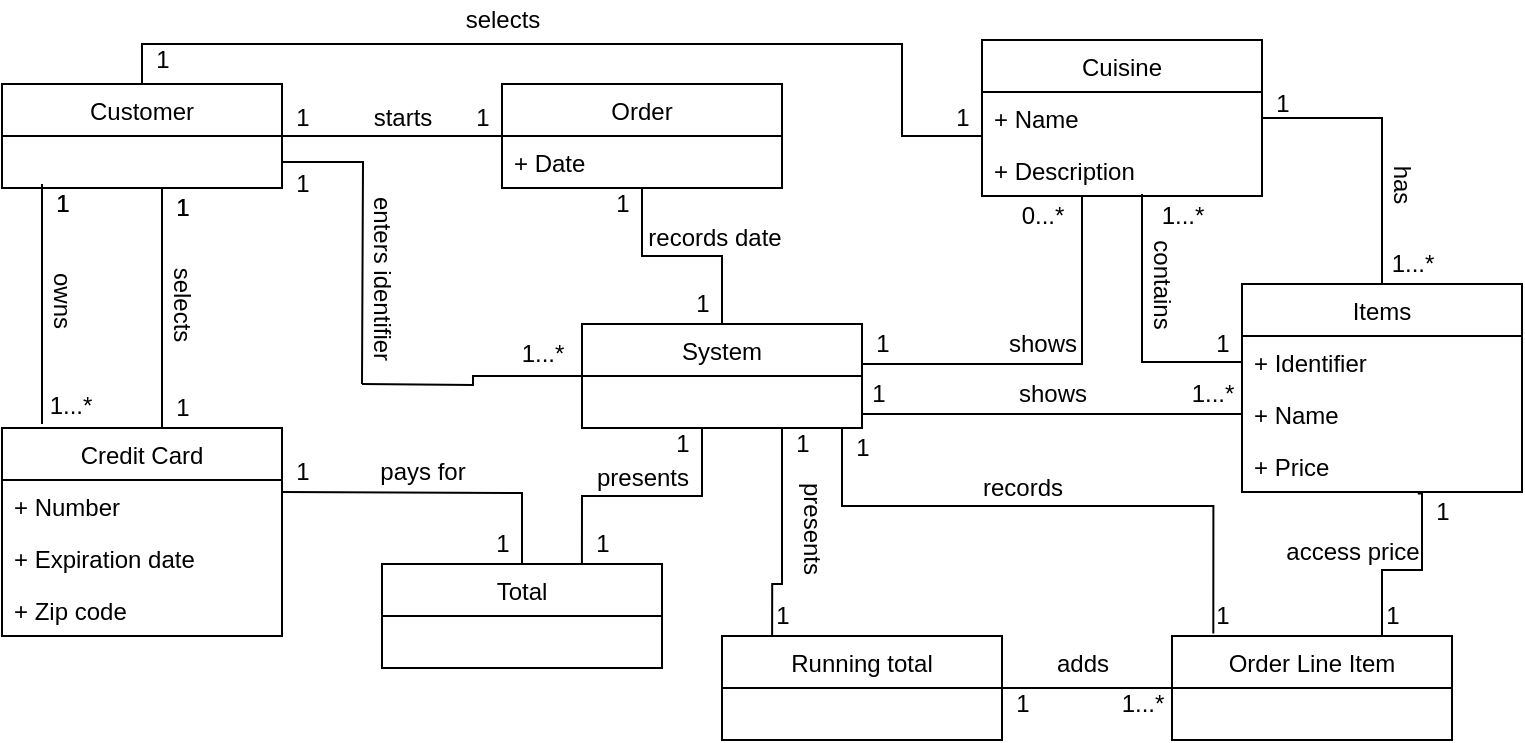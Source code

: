 <mxfile version="14.3.0" type="github">
  <diagram id="qcXoTjfuD326Q-cp0WSE" name="Page-1">
    <mxGraphModel dx="1146" dy="423" grid="1" gridSize="10" guides="1" tooltips="1" connect="1" arrows="1" fold="1" page="1" pageScale="1" pageWidth="850" pageHeight="1100" math="0" shadow="0">
      <root>
        <mxCell id="0" />
        <mxCell id="1" parent="0" />
        <mxCell id="vu7AOW-ozLHc7XYZLCrP-42" style="edgeStyle=orthogonalEdgeStyle;rounded=0;orthogonalLoop=1;jettySize=auto;html=1;entryX=0.5;entryY=0;entryDx=0;entryDy=0;endArrow=none;endFill=0;" edge="1" parent="1">
          <mxGeometry relative="1" as="geometry">
            <mxPoint x="70" y="130" as="sourcePoint" />
            <mxPoint x="70" y="250" as="targetPoint" />
          </mxGeometry>
        </mxCell>
        <mxCell id="vu7AOW-ozLHc7XYZLCrP-46" style="edgeStyle=orthogonalEdgeStyle;rounded=0;orthogonalLoop=1;jettySize=auto;html=1;entryX=0;entryY=0.5;entryDx=0;entryDy=0;endArrow=none;endFill=0;" edge="1" parent="1" source="vu7AOW-ozLHc7XYZLCrP-2" target="vu7AOW-ozLHc7XYZLCrP-23">
          <mxGeometry relative="1" as="geometry" />
        </mxCell>
        <mxCell id="vu7AOW-ozLHc7XYZLCrP-64" style="edgeStyle=orthogonalEdgeStyle;rounded=0;orthogonalLoop=1;jettySize=auto;html=1;endArrow=none;endFill=0;entryX=0;entryY=0.846;entryDx=0;entryDy=0;entryPerimeter=0;" edge="1" parent="1" source="vu7AOW-ozLHc7XYZLCrP-2" target="vu7AOW-ozLHc7XYZLCrP-7">
          <mxGeometry relative="1" as="geometry">
            <mxPoint x="500" y="106" as="targetPoint" />
            <Array as="points">
              <mxPoint x="120" y="60" />
              <mxPoint x="500" y="60" />
              <mxPoint x="500" y="106" />
            </Array>
          </mxGeometry>
        </mxCell>
        <mxCell id="vu7AOW-ozLHc7XYZLCrP-115" style="edgeStyle=orthogonalEdgeStyle;rounded=0;orthogonalLoop=1;jettySize=auto;html=1;exitX=1;exitY=0.75;exitDx=0;exitDy=0;endArrow=none;endFill=0;" edge="1" parent="1" source="vu7AOW-ozLHc7XYZLCrP-2">
          <mxGeometry relative="1" as="geometry">
            <mxPoint x="230" y="230" as="targetPoint" />
          </mxGeometry>
        </mxCell>
        <mxCell id="vu7AOW-ozLHc7XYZLCrP-2" value="Customer" style="swimlane;fontStyle=0;childLayout=stackLayout;horizontal=1;startSize=26;fillColor=none;horizontalStack=0;resizeParent=1;resizeParentMax=0;resizeLast=0;collapsible=1;marginBottom=0;" vertex="1" parent="1">
          <mxGeometry x="50" y="80" width="140" height="52" as="geometry">
            <mxRectangle x="100" y="60" width="90" height="26" as="alternateBounds" />
          </mxGeometry>
        </mxCell>
        <mxCell id="vu7AOW-ozLHc7XYZLCrP-6" value="Cuisine" style="swimlane;fontStyle=0;childLayout=stackLayout;horizontal=1;startSize=26;fillColor=none;horizontalStack=0;resizeParent=1;resizeParentMax=0;resizeLast=0;collapsible=1;marginBottom=0;" vertex="1" parent="1">
          <mxGeometry x="540" y="58" width="140" height="78" as="geometry">
            <mxRectangle x="100" y="60" width="90" height="26" as="alternateBounds" />
          </mxGeometry>
        </mxCell>
        <mxCell id="vu7AOW-ozLHc7XYZLCrP-7" value="+ Name" style="text;strokeColor=none;fillColor=none;align=left;verticalAlign=top;spacingLeft=4;spacingRight=4;overflow=hidden;rotatable=0;points=[[0,0.5],[1,0.5]];portConstraint=eastwest;" vertex="1" parent="vu7AOW-ozLHc7XYZLCrP-6">
          <mxGeometry y="26" width="140" height="26" as="geometry" />
        </mxCell>
        <mxCell id="vu7AOW-ozLHc7XYZLCrP-8" value="+ Description" style="text;strokeColor=none;fillColor=none;align=left;verticalAlign=top;spacingLeft=4;spacingRight=4;overflow=hidden;rotatable=0;points=[[0,0.5],[1,0.5]];portConstraint=eastwest;" vertex="1" parent="vu7AOW-ozLHc7XYZLCrP-6">
          <mxGeometry y="52" width="140" height="26" as="geometry" />
        </mxCell>
        <mxCell id="vu7AOW-ozLHc7XYZLCrP-15" value="Credit Card" style="swimlane;fontStyle=0;childLayout=stackLayout;horizontal=1;startSize=26;fillColor=none;horizontalStack=0;resizeParent=1;resizeParentMax=0;resizeLast=0;collapsible=1;marginBottom=0;" vertex="1" parent="1">
          <mxGeometry x="50" y="252" width="140" height="104" as="geometry">
            <mxRectangle x="100" y="60" width="90" height="26" as="alternateBounds" />
          </mxGeometry>
        </mxCell>
        <mxCell id="vu7AOW-ozLHc7XYZLCrP-16" value="+ Number" style="text;strokeColor=none;fillColor=none;align=left;verticalAlign=top;spacingLeft=4;spacingRight=4;overflow=hidden;rotatable=0;points=[[0,0.5],[1,0.5]];portConstraint=eastwest;" vertex="1" parent="vu7AOW-ozLHc7XYZLCrP-15">
          <mxGeometry y="26" width="140" height="26" as="geometry" />
        </mxCell>
        <mxCell id="vu7AOW-ozLHc7XYZLCrP-17" value="+ Expiration date" style="text;strokeColor=none;fillColor=none;align=left;verticalAlign=top;spacingLeft=4;spacingRight=4;overflow=hidden;rotatable=0;points=[[0,0.5],[1,0.5]];portConstraint=eastwest;" vertex="1" parent="vu7AOW-ozLHc7XYZLCrP-15">
          <mxGeometry y="52" width="140" height="26" as="geometry" />
        </mxCell>
        <mxCell id="vu7AOW-ozLHc7XYZLCrP-18" value="+ Zip code" style="text;strokeColor=none;fillColor=none;align=left;verticalAlign=top;spacingLeft=4;spacingRight=4;overflow=hidden;rotatable=0;points=[[0,0.5],[1,0.5]];portConstraint=eastwest;" vertex="1" parent="vu7AOW-ozLHc7XYZLCrP-15">
          <mxGeometry y="78" width="140" height="26" as="geometry" />
        </mxCell>
        <mxCell id="vu7AOW-ozLHc7XYZLCrP-84" style="edgeStyle=orthogonalEdgeStyle;rounded=0;orthogonalLoop=1;jettySize=auto;html=1;exitX=0.75;exitY=0;exitDx=0;exitDy=0;endArrow=none;endFill=0;entryX=-0.106;entryY=0.039;entryDx=0;entryDy=0;entryPerimeter=0;" edge="1" parent="1" source="vu7AOW-ozLHc7XYZLCrP-19" target="vu7AOW-ozLHc7XYZLCrP-86">
          <mxGeometry relative="1" as="geometry">
            <mxPoint x="760" y="290" as="targetPoint" />
            <Array as="points">
              <mxPoint x="740" y="323" />
              <mxPoint x="760" y="323" />
              <mxPoint x="760" y="285" />
            </Array>
          </mxGeometry>
        </mxCell>
        <mxCell id="vu7AOW-ozLHc7XYZLCrP-19" value="Order Line Item" style="swimlane;fontStyle=0;childLayout=stackLayout;horizontal=1;startSize=26;fillColor=none;horizontalStack=0;resizeParent=1;resizeParentMax=0;resizeLast=0;collapsible=1;marginBottom=0;" vertex="1" parent="1">
          <mxGeometry x="635" y="356" width="140" height="52" as="geometry">
            <mxRectangle x="100" y="60" width="90" height="26" as="alternateBounds" />
          </mxGeometry>
        </mxCell>
        <mxCell id="vu7AOW-ozLHc7XYZLCrP-69" style="edgeStyle=orthogonalEdgeStyle;rounded=0;orthogonalLoop=1;jettySize=auto;html=1;entryX=0.5;entryY=0;entryDx=0;entryDy=0;endArrow=none;endFill=0;" edge="1" parent="1" source="vu7AOW-ozLHc7XYZLCrP-23" target="vu7AOW-ozLHc7XYZLCrP-31">
          <mxGeometry relative="1" as="geometry" />
        </mxCell>
        <mxCell id="vu7AOW-ozLHc7XYZLCrP-23" value="Order" style="swimlane;fontStyle=0;childLayout=stackLayout;horizontal=1;startSize=26;fillColor=none;horizontalStack=0;resizeParent=1;resizeParentMax=0;resizeLast=0;collapsible=1;marginBottom=0;" vertex="1" parent="1">
          <mxGeometry x="300" y="80" width="140" height="52" as="geometry">
            <mxRectangle x="100" y="60" width="90" height="26" as="alternateBounds" />
          </mxGeometry>
        </mxCell>
        <mxCell id="vu7AOW-ozLHc7XYZLCrP-74" value="+ Date" style="text;strokeColor=none;fillColor=none;align=left;verticalAlign=top;spacingLeft=4;spacingRight=4;overflow=hidden;rotatable=0;points=[[0,0.5],[1,0.5]];portConstraint=eastwest;" vertex="1" parent="vu7AOW-ozLHc7XYZLCrP-23">
          <mxGeometry y="26" width="140" height="26" as="geometry" />
        </mxCell>
        <mxCell id="vu7AOW-ozLHc7XYZLCrP-88" style="edgeStyle=orthogonalEdgeStyle;rounded=0;orthogonalLoop=1;jettySize=auto;html=1;exitX=1;exitY=0.5;exitDx=0;exitDy=0;entryX=0;entryY=0.5;entryDx=0;entryDy=0;endArrow=none;endFill=0;" edge="1" parent="1" source="vu7AOW-ozLHc7XYZLCrP-27" target="vu7AOW-ozLHc7XYZLCrP-19">
          <mxGeometry relative="1" as="geometry" />
        </mxCell>
        <mxCell id="vu7AOW-ozLHc7XYZLCrP-27" value="Running total" style="swimlane;fontStyle=0;childLayout=stackLayout;horizontal=1;startSize=26;fillColor=none;horizontalStack=0;resizeParent=1;resizeParentMax=0;resizeLast=0;collapsible=1;marginBottom=0;" vertex="1" parent="1">
          <mxGeometry x="410" y="356" width="140" height="52" as="geometry">
            <mxRectangle x="100" y="60" width="90" height="26" as="alternateBounds" />
          </mxGeometry>
        </mxCell>
        <mxCell id="vu7AOW-ozLHc7XYZLCrP-51" style="edgeStyle=orthogonalEdgeStyle;rounded=0;orthogonalLoop=1;jettySize=auto;html=1;endArrow=none;endFill=0;" edge="1" parent="1" source="vu7AOW-ozLHc7XYZLCrP-31" target="vu7AOW-ozLHc7XYZLCrP-8">
          <mxGeometry relative="1" as="geometry">
            <mxPoint x="610" y="140" as="targetPoint" />
            <Array as="points">
              <mxPoint x="590" y="220" />
            </Array>
          </mxGeometry>
        </mxCell>
        <mxCell id="vu7AOW-ozLHc7XYZLCrP-76" style="edgeStyle=orthogonalEdgeStyle;rounded=0;orthogonalLoop=1;jettySize=auto;html=1;exitX=0.75;exitY=1;exitDx=0;exitDy=0;entryX=0.283;entryY=0.939;entryDx=0;entryDy=0;entryPerimeter=0;endArrow=none;endFill=0;" edge="1" parent="1" source="vu7AOW-ozLHc7XYZLCrP-31" target="vu7AOW-ozLHc7XYZLCrP-87">
          <mxGeometry relative="1" as="geometry">
            <Array as="points">
              <mxPoint x="470" y="252" />
              <mxPoint x="470" y="291" />
              <mxPoint x="656" y="291" />
            </Array>
          </mxGeometry>
        </mxCell>
        <mxCell id="vu7AOW-ozLHc7XYZLCrP-79" style="edgeStyle=orthogonalEdgeStyle;rounded=0;orthogonalLoop=1;jettySize=auto;html=1;exitX=0.75;exitY=1;exitDx=0;exitDy=0;entryX=0.179;entryY=0;entryDx=0;entryDy=0;entryPerimeter=0;endArrow=none;endFill=0;" edge="1" parent="1" source="vu7AOW-ozLHc7XYZLCrP-31" target="vu7AOW-ozLHc7XYZLCrP-27">
          <mxGeometry relative="1" as="geometry">
            <Array as="points">
              <mxPoint x="440" y="252" />
              <mxPoint x="440" y="330" />
            </Array>
          </mxGeometry>
        </mxCell>
        <mxCell id="vu7AOW-ozLHc7XYZLCrP-102" style="edgeStyle=orthogonalEdgeStyle;rounded=0;orthogonalLoop=1;jettySize=auto;html=1;exitX=0.25;exitY=1;exitDx=0;exitDy=0;entryX=0.714;entryY=0;entryDx=0;entryDy=0;entryPerimeter=0;endArrow=none;endFill=0;" edge="1" parent="1" source="vu7AOW-ozLHc7XYZLCrP-31" target="vu7AOW-ozLHc7XYZLCrP-41">
          <mxGeometry relative="1" as="geometry">
            <Array as="points">
              <mxPoint x="400" y="252" />
              <mxPoint x="400" y="286" />
              <mxPoint x="340" y="286" />
            </Array>
          </mxGeometry>
        </mxCell>
        <mxCell id="vu7AOW-ozLHc7XYZLCrP-109" style="edgeStyle=orthogonalEdgeStyle;rounded=0;orthogonalLoop=1;jettySize=auto;html=1;exitX=1;exitY=0.75;exitDx=0;exitDy=0;endArrow=none;endFill=0;" edge="1" parent="1" source="vu7AOW-ozLHc7XYZLCrP-31">
          <mxGeometry relative="1" as="geometry">
            <mxPoint x="667" y="245" as="targetPoint" />
            <Array as="points">
              <mxPoint x="480" y="245" />
              <mxPoint x="667" y="245" />
            </Array>
          </mxGeometry>
        </mxCell>
        <mxCell id="vu7AOW-ozLHc7XYZLCrP-116" style="edgeStyle=orthogonalEdgeStyle;rounded=0;orthogonalLoop=1;jettySize=auto;html=1;exitX=0;exitY=0.5;exitDx=0;exitDy=0;endArrow=none;endFill=0;" edge="1" parent="1" source="vu7AOW-ozLHc7XYZLCrP-31">
          <mxGeometry relative="1" as="geometry">
            <mxPoint x="230" y="230" as="targetPoint" />
          </mxGeometry>
        </mxCell>
        <mxCell id="vu7AOW-ozLHc7XYZLCrP-31" value="System" style="swimlane;fontStyle=0;childLayout=stackLayout;horizontal=1;startSize=26;fillColor=none;horizontalStack=0;resizeParent=1;resizeParentMax=0;resizeLast=0;collapsible=1;marginBottom=0;" vertex="1" parent="1">
          <mxGeometry x="340" y="200" width="140" height="52" as="geometry">
            <mxRectangle x="100" y="60" width="90" height="26" as="alternateBounds" />
          </mxGeometry>
        </mxCell>
        <mxCell id="vu7AOW-ozLHc7XYZLCrP-37" value="Items" style="swimlane;fontStyle=0;childLayout=stackLayout;horizontal=1;startSize=26;fillColor=none;horizontalStack=0;resizeParent=1;resizeParentMax=0;resizeLast=0;collapsible=1;marginBottom=0;" vertex="1" parent="1">
          <mxGeometry x="670" y="180" width="140" height="104" as="geometry">
            <mxRectangle x="100" y="60" width="90" height="26" as="alternateBounds" />
          </mxGeometry>
        </mxCell>
        <mxCell id="vu7AOW-ozLHc7XYZLCrP-38" value="+ Identifier" style="text;strokeColor=none;fillColor=none;align=left;verticalAlign=top;spacingLeft=4;spacingRight=4;overflow=hidden;rotatable=0;points=[[0,0.5],[1,0.5]];portConstraint=eastwest;" vertex="1" parent="vu7AOW-ozLHc7XYZLCrP-37">
          <mxGeometry y="26" width="140" height="26" as="geometry" />
        </mxCell>
        <mxCell id="vu7AOW-ozLHc7XYZLCrP-39" value="+ Name" style="text;strokeColor=none;fillColor=none;align=left;verticalAlign=top;spacingLeft=4;spacingRight=4;overflow=hidden;rotatable=0;points=[[0,0.5],[1,0.5]];portConstraint=eastwest;" vertex="1" parent="vu7AOW-ozLHc7XYZLCrP-37">
          <mxGeometry y="52" width="140" height="26" as="geometry" />
        </mxCell>
        <mxCell id="vu7AOW-ozLHc7XYZLCrP-40" value="+ Price" style="text;strokeColor=none;fillColor=none;align=left;verticalAlign=top;spacingLeft=4;spacingRight=4;overflow=hidden;rotatable=0;points=[[0,0.5],[1,0.5]];portConstraint=eastwest;" vertex="1" parent="vu7AOW-ozLHc7XYZLCrP-37">
          <mxGeometry y="78" width="140" height="26" as="geometry" />
        </mxCell>
        <mxCell id="vu7AOW-ozLHc7XYZLCrP-41" value="Total" style="swimlane;fontStyle=0;childLayout=stackLayout;horizontal=1;startSize=26;fillColor=none;horizontalStack=0;resizeParent=1;resizeParentMax=0;resizeLast=0;collapsible=1;marginBottom=0;" vertex="1" parent="1">
          <mxGeometry x="240" y="320" width="140" height="52" as="geometry">
            <mxRectangle x="100" y="60" width="90" height="26" as="alternateBounds" />
          </mxGeometry>
        </mxCell>
        <mxCell id="vu7AOW-ozLHc7XYZLCrP-43" value="1...*" style="text;html=1;align=center;verticalAlign=middle;resizable=0;points=[];autosize=1;" vertex="1" parent="1">
          <mxGeometry x="64" y="231" width="40" height="20" as="geometry" />
        </mxCell>
        <mxCell id="vu7AOW-ozLHc7XYZLCrP-44" value="1" style="text;html=1;align=center;verticalAlign=middle;resizable=0;points=[];autosize=1;" vertex="1" parent="1">
          <mxGeometry x="70" y="130" width="20" height="20" as="geometry" />
        </mxCell>
        <mxCell id="vu7AOW-ozLHc7XYZLCrP-45" value="owns" style="text;html=1;align=center;verticalAlign=middle;resizable=0;points=[];autosize=1;rotation=90;" vertex="1" parent="1">
          <mxGeometry x="60" y="178" width="40" height="20" as="geometry" />
        </mxCell>
        <mxCell id="vu7AOW-ozLHc7XYZLCrP-47" value="starts" style="text;html=1;align=center;verticalAlign=middle;resizable=0;points=[];autosize=1;rotation=0;" vertex="1" parent="1">
          <mxGeometry x="230" y="87" width="40" height="20" as="geometry" />
        </mxCell>
        <mxCell id="vu7AOW-ozLHc7XYZLCrP-48" value="1" style="text;html=1;align=center;verticalAlign=middle;resizable=0;points=[];autosize=1;" vertex="1" parent="1">
          <mxGeometry x="190" y="87" width="20" height="20" as="geometry" />
        </mxCell>
        <mxCell id="vu7AOW-ozLHc7XYZLCrP-49" value="1" style="text;html=1;align=center;verticalAlign=middle;resizable=0;points=[];autosize=1;" vertex="1" parent="1">
          <mxGeometry x="280" y="87" width="20" height="20" as="geometry" />
        </mxCell>
        <mxCell id="vu7AOW-ozLHc7XYZLCrP-52" value="1" style="text;html=1;align=center;verticalAlign=middle;resizable=0;points=[];autosize=1;" vertex="1" parent="1">
          <mxGeometry x="480" y="200" width="20" height="20" as="geometry" />
        </mxCell>
        <mxCell id="vu7AOW-ozLHc7XYZLCrP-53" value="shows" style="text;html=1;align=center;verticalAlign=middle;resizable=0;points=[];autosize=1;rotation=0;" vertex="1" parent="1">
          <mxGeometry x="545" y="200" width="50" height="20" as="geometry" />
        </mxCell>
        <mxCell id="vu7AOW-ozLHc7XYZLCrP-54" value="0...*" style="text;html=1;align=center;verticalAlign=middle;resizable=0;points=[];autosize=1;" vertex="1" parent="1">
          <mxGeometry x="550" y="136" width="40" height="20" as="geometry" />
        </mxCell>
        <mxCell id="vu7AOW-ozLHc7XYZLCrP-55" style="edgeStyle=orthogonalEdgeStyle;rounded=0;orthogonalLoop=1;jettySize=auto;html=1;entryX=0.5;entryY=0;entryDx=0;entryDy=0;endArrow=none;endFill=0;" edge="1" parent="1" source="vu7AOW-ozLHc7XYZLCrP-7" target="vu7AOW-ozLHc7XYZLCrP-37">
          <mxGeometry relative="1" as="geometry" />
        </mxCell>
        <mxCell id="vu7AOW-ozLHc7XYZLCrP-56" value="has" style="text;html=1;align=center;verticalAlign=middle;resizable=0;points=[];autosize=1;rotation=90;" vertex="1" parent="1">
          <mxGeometry x="735" y="120" width="30" height="20" as="geometry" />
        </mxCell>
        <mxCell id="vu7AOW-ozLHc7XYZLCrP-57" value="1" style="text;html=1;align=center;verticalAlign=middle;resizable=0;points=[];autosize=1;" vertex="1" parent="1">
          <mxGeometry x="680" y="80" width="20" height="20" as="geometry" />
        </mxCell>
        <mxCell id="vu7AOW-ozLHc7XYZLCrP-58" value="1...*" style="text;html=1;align=center;verticalAlign=middle;resizable=0;points=[];autosize=1;" vertex="1" parent="1">
          <mxGeometry x="735" y="160" width="40" height="20" as="geometry" />
        </mxCell>
        <mxCell id="vu7AOW-ozLHc7XYZLCrP-59" style="edgeStyle=orthogonalEdgeStyle;rounded=0;orthogonalLoop=1;jettySize=auto;html=1;endArrow=none;endFill=0;" edge="1" parent="1" source="vu7AOW-ozLHc7XYZLCrP-38">
          <mxGeometry relative="1" as="geometry">
            <mxPoint x="620" y="135" as="targetPoint" />
            <Array as="points">
              <mxPoint x="620" y="219" />
              <mxPoint x="620" y="135" />
            </Array>
          </mxGeometry>
        </mxCell>
        <mxCell id="vu7AOW-ozLHc7XYZLCrP-60" value="1...*" style="text;html=1;align=center;verticalAlign=middle;resizable=0;points=[];autosize=1;" vertex="1" parent="1">
          <mxGeometry x="620" y="136" width="40" height="20" as="geometry" />
        </mxCell>
        <mxCell id="vu7AOW-ozLHc7XYZLCrP-61" value="1" style="text;html=1;align=center;verticalAlign=middle;resizable=0;points=[];autosize=1;" vertex="1" parent="1">
          <mxGeometry x="650" y="200" width="20" height="20" as="geometry" />
        </mxCell>
        <mxCell id="vu7AOW-ozLHc7XYZLCrP-62" value="contains" style="text;html=1;align=center;verticalAlign=middle;resizable=0;points=[];autosize=1;rotation=90;" vertex="1" parent="1">
          <mxGeometry x="600" y="170" width="60" height="20" as="geometry" />
        </mxCell>
        <mxCell id="vu7AOW-ozLHc7XYZLCrP-66" value="selects" style="text;html=1;align=center;verticalAlign=middle;resizable=0;points=[];autosize=1;rotation=0;" vertex="1" parent="1">
          <mxGeometry x="275" y="38" width="50" height="20" as="geometry" />
        </mxCell>
        <mxCell id="vu7AOW-ozLHc7XYZLCrP-67" value="1" style="text;html=1;align=center;verticalAlign=middle;resizable=0;points=[];autosize=1;" vertex="1" parent="1">
          <mxGeometry x="120" y="58" width="20" height="20" as="geometry" />
        </mxCell>
        <mxCell id="vu7AOW-ozLHc7XYZLCrP-68" value="1" style="text;html=1;align=center;verticalAlign=middle;resizable=0;points=[];autosize=1;" vertex="1" parent="1">
          <mxGeometry x="520" y="87" width="20" height="20" as="geometry" />
        </mxCell>
        <mxCell id="vu7AOW-ozLHc7XYZLCrP-70" value="records date" style="text;html=1;align=center;verticalAlign=middle;resizable=0;points=[];autosize=1;rotation=0;" vertex="1" parent="1">
          <mxGeometry x="366" y="147" width="80" height="20" as="geometry" />
        </mxCell>
        <mxCell id="vu7AOW-ozLHc7XYZLCrP-71" value="1" style="text;html=1;align=center;verticalAlign=middle;resizable=0;points=[];autosize=1;" vertex="1" parent="1">
          <mxGeometry x="350" y="130" width="20" height="20" as="geometry" />
        </mxCell>
        <mxCell id="vu7AOW-ozLHc7XYZLCrP-72" value="1" style="text;html=1;align=center;verticalAlign=middle;resizable=0;points=[];autosize=1;" vertex="1" parent="1">
          <mxGeometry x="390" y="180" width="20" height="20" as="geometry" />
        </mxCell>
        <mxCell id="vu7AOW-ozLHc7XYZLCrP-77" value="1" style="text;html=1;align=center;verticalAlign=middle;resizable=0;points=[];autosize=1;" vertex="1" parent="1">
          <mxGeometry x="470" y="252" width="20" height="20" as="geometry" />
        </mxCell>
        <mxCell id="vu7AOW-ozLHc7XYZLCrP-78" value="records" style="text;html=1;align=center;verticalAlign=middle;resizable=0;points=[];autosize=1;rotation=0;" vertex="1" parent="1">
          <mxGeometry x="530" y="272" width="60" height="20" as="geometry" />
        </mxCell>
        <mxCell id="vu7AOW-ozLHc7XYZLCrP-80" value="presents" style="text;html=1;align=center;verticalAlign=middle;resizable=0;points=[];autosize=1;rotation=90;" vertex="1" parent="1">
          <mxGeometry x="425" y="292" width="60" height="20" as="geometry" />
        </mxCell>
        <mxCell id="vu7AOW-ozLHc7XYZLCrP-81" value="1" style="text;html=1;align=center;verticalAlign=middle;resizable=0;points=[];autosize=1;" vertex="1" parent="1">
          <mxGeometry x="440" y="250" width="20" height="20" as="geometry" />
        </mxCell>
        <mxCell id="vu7AOW-ozLHc7XYZLCrP-82" value="1" style="text;html=1;align=center;verticalAlign=middle;resizable=0;points=[];autosize=1;" vertex="1" parent="1">
          <mxGeometry x="430" y="336" width="20" height="20" as="geometry" />
        </mxCell>
        <mxCell id="vu7AOW-ozLHc7XYZLCrP-85" value="access price" style="text;html=1;align=center;verticalAlign=middle;resizable=0;points=[];autosize=1;rotation=0;" vertex="1" parent="1">
          <mxGeometry x="685" y="304" width="80" height="20" as="geometry" />
        </mxCell>
        <mxCell id="vu7AOW-ozLHc7XYZLCrP-86" value="1" style="text;html=1;align=center;verticalAlign=middle;resizable=0;points=[];autosize=1;" vertex="1" parent="1">
          <mxGeometry x="760" y="284" width="20" height="20" as="geometry" />
        </mxCell>
        <mxCell id="vu7AOW-ozLHc7XYZLCrP-87" value="1" style="text;html=1;align=center;verticalAlign=middle;resizable=0;points=[];autosize=1;" vertex="1" parent="1">
          <mxGeometry x="650" y="336" width="20" height="20" as="geometry" />
        </mxCell>
        <mxCell id="vu7AOW-ozLHc7XYZLCrP-89" value="adds" style="text;html=1;align=center;verticalAlign=middle;resizable=0;points=[];autosize=1;rotation=0;" vertex="1" parent="1">
          <mxGeometry x="570" y="360" width="40" height="20" as="geometry" />
        </mxCell>
        <mxCell id="vu7AOW-ozLHc7XYZLCrP-90" value="1" style="text;html=1;align=center;verticalAlign=middle;resizable=0;points=[];autosize=1;" vertex="1" parent="1">
          <mxGeometry x="550" y="380" width="20" height="20" as="geometry" />
        </mxCell>
        <mxCell id="vu7AOW-ozLHc7XYZLCrP-91" value="1...*" style="text;html=1;align=center;verticalAlign=middle;resizable=0;points=[];autosize=1;" vertex="1" parent="1">
          <mxGeometry x="600" y="380" width="40" height="20" as="geometry" />
        </mxCell>
        <mxCell id="vu7AOW-ozLHc7XYZLCrP-92" value="1" style="text;html=1;align=center;verticalAlign=middle;resizable=0;points=[];autosize=1;" vertex="1" parent="1">
          <mxGeometry x="735" y="336" width="20" height="20" as="geometry" />
        </mxCell>
        <mxCell id="vu7AOW-ozLHc7XYZLCrP-93" value="1" style="text;html=1;align=center;verticalAlign=middle;resizable=0;points=[];autosize=1;" vertex="1" parent="1">
          <mxGeometry x="70" y="130" width="20" height="20" as="geometry" />
        </mxCell>
        <mxCell id="vu7AOW-ozLHc7XYZLCrP-94" style="edgeStyle=orthogonalEdgeStyle;rounded=0;orthogonalLoop=1;jettySize=auto;html=1;entryX=0.5;entryY=0;entryDx=0;entryDy=0;endArrow=none;endFill=0;" edge="1" parent="1">
          <mxGeometry relative="1" as="geometry">
            <mxPoint x="70" y="130" as="sourcePoint" />
            <mxPoint x="70" y="250" as="targetPoint" />
          </mxGeometry>
        </mxCell>
        <mxCell id="vu7AOW-ozLHc7XYZLCrP-95" style="edgeStyle=orthogonalEdgeStyle;rounded=0;orthogonalLoop=1;jettySize=auto;html=1;entryX=0.5;entryY=0;entryDx=0;entryDy=0;endArrow=none;endFill=0;" edge="1" parent="1">
          <mxGeometry relative="1" as="geometry">
            <mxPoint x="130" y="132" as="sourcePoint" />
            <mxPoint x="130" y="252" as="targetPoint" />
          </mxGeometry>
        </mxCell>
        <mxCell id="vu7AOW-ozLHc7XYZLCrP-96" value="1" style="text;html=1;align=center;verticalAlign=middle;resizable=0;points=[];autosize=1;" vertex="1" parent="1">
          <mxGeometry x="130" y="232" width="20" height="20" as="geometry" />
        </mxCell>
        <mxCell id="vu7AOW-ozLHc7XYZLCrP-97" value="1" style="text;html=1;align=center;verticalAlign=middle;resizable=0;points=[];autosize=1;" vertex="1" parent="1">
          <mxGeometry x="130" y="132" width="20" height="20" as="geometry" />
        </mxCell>
        <mxCell id="vu7AOW-ozLHc7XYZLCrP-98" value="selects" style="text;html=1;align=center;verticalAlign=middle;resizable=0;points=[];autosize=1;rotation=90;" vertex="1" parent="1">
          <mxGeometry x="115" y="180" width="50" height="20" as="geometry" />
        </mxCell>
        <mxCell id="vu7AOW-ozLHc7XYZLCrP-99" value="1" style="text;html=1;align=center;verticalAlign=middle;resizable=0;points=[];autosize=1;" vertex="1" parent="1">
          <mxGeometry x="130" y="132" width="20" height="20" as="geometry" />
        </mxCell>
        <mxCell id="vu7AOW-ozLHc7XYZLCrP-100" style="edgeStyle=orthogonalEdgeStyle;rounded=0;orthogonalLoop=1;jettySize=auto;html=1;entryX=0.5;entryY=0;entryDx=0;entryDy=0;endArrow=none;endFill=0;" edge="1" parent="1">
          <mxGeometry relative="1" as="geometry">
            <mxPoint x="130" y="132" as="sourcePoint" />
            <mxPoint x="130" y="252" as="targetPoint" />
          </mxGeometry>
        </mxCell>
        <mxCell id="vu7AOW-ozLHc7XYZLCrP-101" style="edgeStyle=orthogonalEdgeStyle;rounded=0;orthogonalLoop=1;jettySize=auto;html=1;exitX=1;exitY=0.5;exitDx=0;exitDy=0;endArrow=none;endFill=0;entryX=0.5;entryY=0;entryDx=0;entryDy=0;" edge="1" parent="1" target="vu7AOW-ozLHc7XYZLCrP-41">
          <mxGeometry relative="1" as="geometry">
            <mxPoint x="310" y="133" as="targetPoint" />
            <mxPoint x="190" y="284" as="sourcePoint" />
          </mxGeometry>
        </mxCell>
        <mxCell id="vu7AOW-ozLHc7XYZLCrP-103" value="presents" style="text;html=1;align=center;verticalAlign=middle;resizable=0;points=[];autosize=1;rotation=0;" vertex="1" parent="1">
          <mxGeometry x="340" y="267" width="60" height="20" as="geometry" />
        </mxCell>
        <mxCell id="vu7AOW-ozLHc7XYZLCrP-104" value="1" style="text;html=1;align=center;verticalAlign=middle;resizable=0;points=[];autosize=1;" vertex="1" parent="1">
          <mxGeometry x="380" y="250" width="20" height="20" as="geometry" />
        </mxCell>
        <mxCell id="vu7AOW-ozLHc7XYZLCrP-105" value="1" style="text;html=1;align=center;verticalAlign=middle;resizable=0;points=[];autosize=1;" vertex="1" parent="1">
          <mxGeometry x="340" y="300" width="20" height="20" as="geometry" />
        </mxCell>
        <mxCell id="vu7AOW-ozLHc7XYZLCrP-106" value="1" style="text;html=1;align=center;verticalAlign=middle;resizable=0;points=[];autosize=1;" vertex="1" parent="1">
          <mxGeometry x="190" y="264" width="20" height="20" as="geometry" />
        </mxCell>
        <mxCell id="vu7AOW-ozLHc7XYZLCrP-107" value="pays for" style="text;html=1;align=center;verticalAlign=middle;resizable=0;points=[];autosize=1;rotation=0;" vertex="1" parent="1">
          <mxGeometry x="230" y="264" width="60" height="20" as="geometry" />
        </mxCell>
        <mxCell id="vu7AOW-ozLHc7XYZLCrP-108" value="1" style="text;html=1;align=center;verticalAlign=middle;resizable=0;points=[];autosize=1;" vertex="1" parent="1">
          <mxGeometry x="290" y="300" width="20" height="20" as="geometry" />
        </mxCell>
        <mxCell id="vu7AOW-ozLHc7XYZLCrP-110" style="edgeStyle=orthogonalEdgeStyle;rounded=0;orthogonalLoop=1;jettySize=auto;html=1;exitX=0;exitY=0.5;exitDx=0;exitDy=0;endArrow=none;endFill=0;" edge="1" parent="1" source="vu7AOW-ozLHc7XYZLCrP-39">
          <mxGeometry relative="1" as="geometry">
            <mxPoint x="660" y="244.778" as="targetPoint" />
          </mxGeometry>
        </mxCell>
        <mxCell id="vu7AOW-ozLHc7XYZLCrP-111" value="shows" style="text;html=1;align=center;verticalAlign=middle;resizable=0;points=[];autosize=1;rotation=0;" vertex="1" parent="1">
          <mxGeometry x="550" y="225" width="50" height="20" as="geometry" />
        </mxCell>
        <mxCell id="vu7AOW-ozLHc7XYZLCrP-112" value="1" style="text;html=1;align=center;verticalAlign=middle;resizable=0;points=[];autosize=1;" vertex="1" parent="1">
          <mxGeometry x="478" y="225" width="20" height="20" as="geometry" />
        </mxCell>
        <mxCell id="vu7AOW-ozLHc7XYZLCrP-114" value="1...*" style="text;html=1;align=center;verticalAlign=middle;resizable=0;points=[];autosize=1;" vertex="1" parent="1">
          <mxGeometry x="635" y="225" width="40" height="20" as="geometry" />
        </mxCell>
        <mxCell id="vu7AOW-ozLHc7XYZLCrP-117" value="enters identifier" style="text;html=1;align=center;verticalAlign=middle;resizable=0;points=[];autosize=1;rotation=90;" vertex="1" parent="1">
          <mxGeometry x="190" y="167" width="100" height="20" as="geometry" />
        </mxCell>
        <mxCell id="vu7AOW-ozLHc7XYZLCrP-118" value="1" style="text;html=1;align=center;verticalAlign=middle;resizable=0;points=[];autosize=1;" vertex="1" parent="1">
          <mxGeometry x="190" y="120" width="20" height="20" as="geometry" />
        </mxCell>
        <mxCell id="vu7AOW-ozLHc7XYZLCrP-119" value="1...*" style="text;html=1;align=center;verticalAlign=middle;resizable=0;points=[];autosize=1;" vertex="1" parent="1">
          <mxGeometry x="300" y="205" width="40" height="20" as="geometry" />
        </mxCell>
      </root>
    </mxGraphModel>
  </diagram>
</mxfile>
